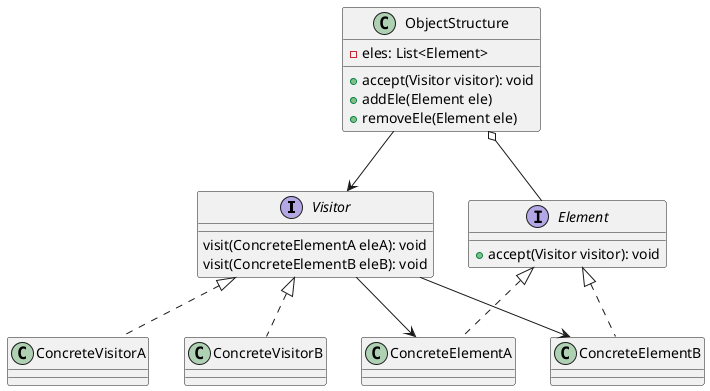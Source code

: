 @startuml

interface Visitor {
    visit(ConcreteElementA eleA): void
    visit(ConcreteElementB eleB): void
}
class ConcreteVisitorA implements Visitor
class ConcreteVisitorB implements Visitor

interface Element {
    + accept(Visitor visitor): void
}
class ConcreteElementA implements Element {
}
class ConcreteElementB implements Element {
}

class ObjectStructure {
    - eles: List<Element>
    + accept(Visitor visitor): void
    + addEle(Element ele)
    + removeEle(Element ele)
}

ObjectStructure o-- Element
ObjectStructure --> Visitor
Visitor --> ConcreteElementA
Visitor --> ConcreteElementB

@enduml